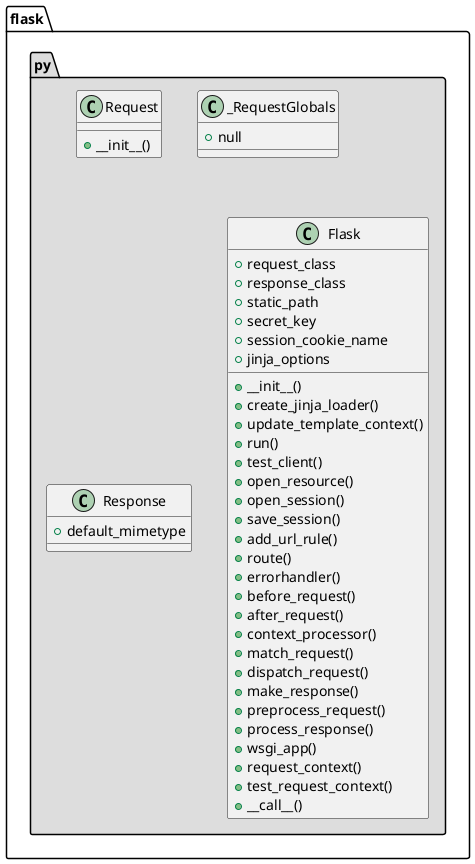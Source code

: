 @startuml Flask 0.1

' https://www.planttext.com/

' https://www.planttext.com/
package "flask.py" #DDDDDD {

    class Request {
        +__init__()
    }

    class _RequestGlobals{
        +null
    }

    class Response {
        +default_mimetype
    }

    class Flask {
        +request_class
        +response_class
        +static_path
        +secret_key
        +session_cookie_name
        +jinja_options
        +__init__()
        +create_jinja_loader()
        +update_template_context()
        +run()
        +test_client()
        +open_resource()
        +open_session()
        +save_session()
        +add_url_rule()
        +route()
        +errorhandler()
        +before_request()
        +after_request()
        +context_processor()
        +match_request()
        +dispatch_request()
        +make_response()
        +preprocess_request()
        +process_response()
        +wsgi_app()
        +request_context()
        +test_request_context()
        +__call__()
    }
}


@enduml